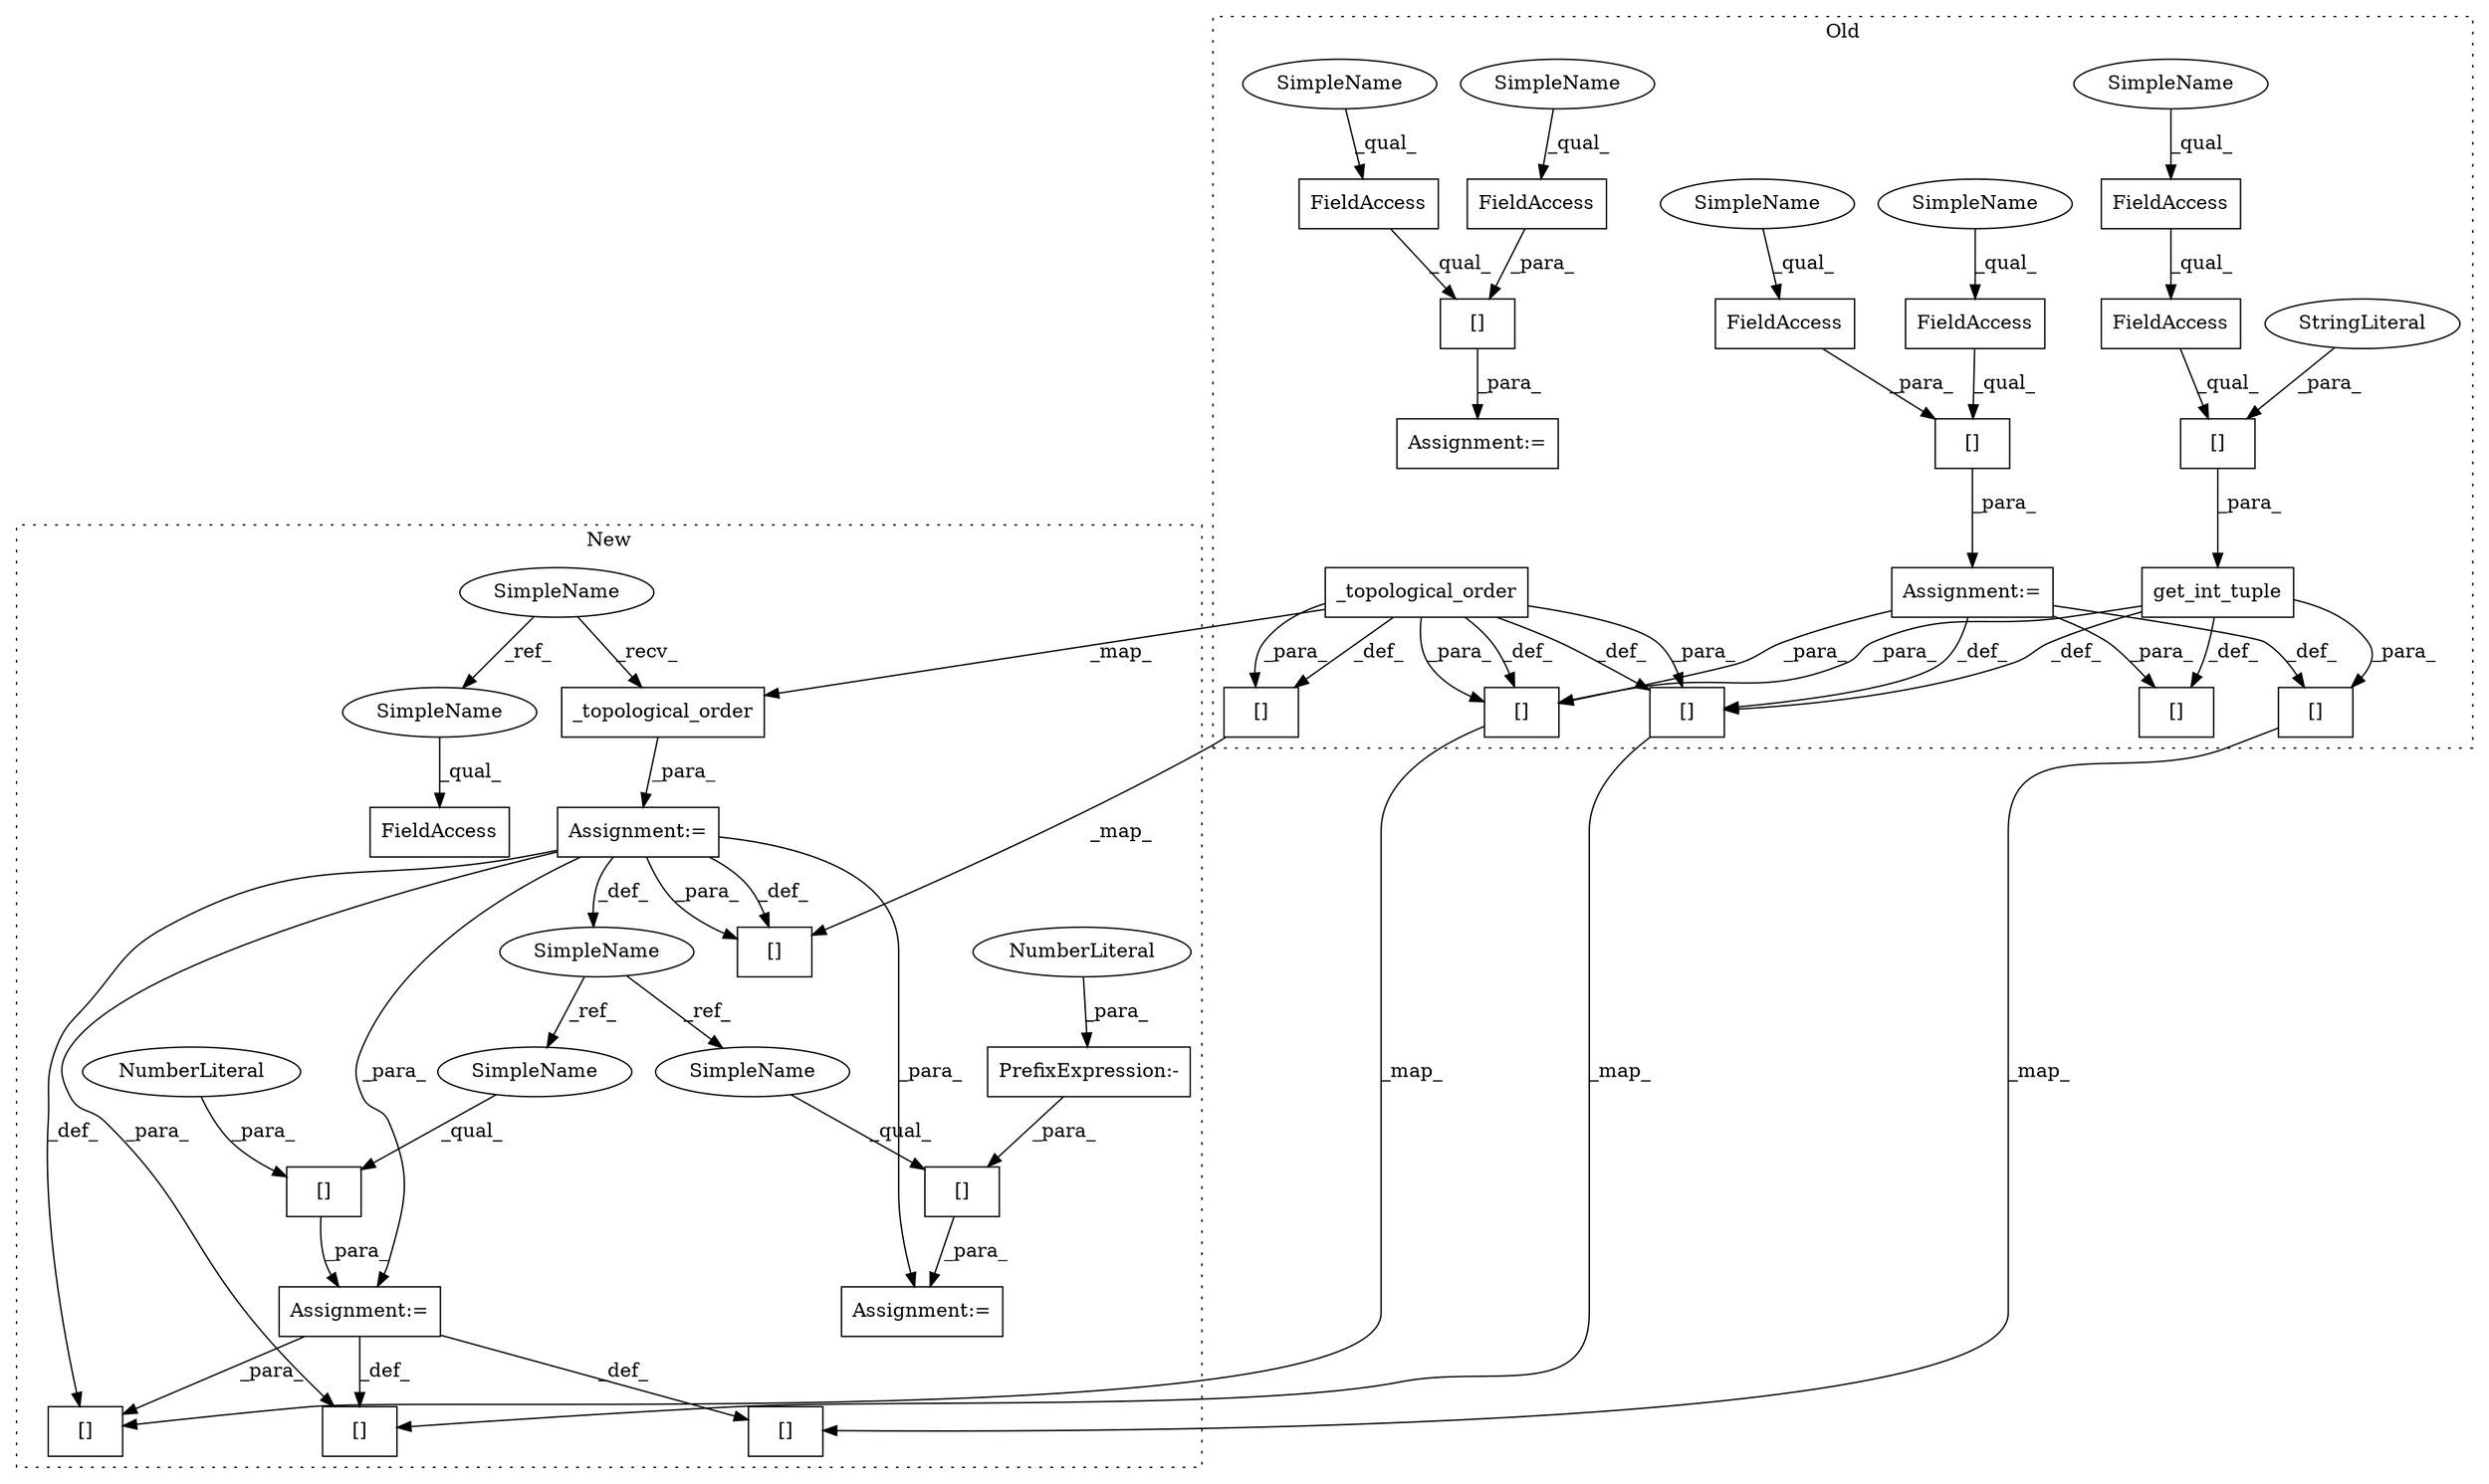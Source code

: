 digraph G {
subgraph cluster0 {
1 [label="_topological_order" a="32" s="22034" l="20" shape="box"];
3 [label="[]" a="2" s="22682,22704" l="11,1" shape="box"];
6 [label="FieldAccess" a="22" s="21697" l="15" shape="box"];
8 [label="[]" a="2" s="22648,22659" l="10,1" shape="box"];
9 [label="get_int_tuple" a="32" s="21631,21680" l="14,1" shape="box"];
10 [label="[]" a="2" s="22555,22581" l="17,1" shape="box"];
12 [label="FieldAccess" a="22" s="21645" l="10" shape="box"];
13 [label="[]" a="2" s="21925,21948" l="11,1" shape="box"];
19 [label="FieldAccess" a="22" s="21740" l="15" shape="box"];
20 [label="[]" a="2" s="21645,21679" l="17,1" shape="box"];
21 [label="FieldAccess" a="22" s="21645" l="16" shape="box"];
22 [label="[]" a="2" s="21740,21767" l="16,1" shape="box"];
23 [label="FieldAccess" a="22" s="21713" l="10" shape="box"];
24 [label="[]" a="2" s="21845,21863" l="10,1" shape="box"];
25 [label="FieldAccess" a="22" s="21756" l="11" shape="box"];
26 [label="[]" a="2" s="21697,21723" l="16,1" shape="box"];
29 [label="StringLiteral" a="45" s="21662" l="17" shape="ellipse"];
30 [label="Assignment:=" a="7" s="21696" l="1" shape="box"];
34 [label="Assignment:=" a="7" s="21739" l="1" shape="box"];
37 [label="SimpleName" a="42" s="21713" l="4" shape="ellipse"];
38 [label="SimpleName" a="42" s="21697" l="4" shape="ellipse"];
39 [label="SimpleName" a="42" s="21645" l="4" shape="ellipse"];
40 [label="SimpleName" a="42" s="21756" l="4" shape="ellipse"];
41 [label="SimpleName" a="42" s="21740" l="4" shape="ellipse"];
label = "Old";
style="dotted";
}
subgraph cluster1 {
2 [label="_topological_order" a="32" s="21739" l="20" shape="box"];
4 [label="[]" a="2" s="22728,22750" l="11,1" shape="box"];
5 [label="SimpleName" a="42" s="21379" l="4" shape="ellipse"];
7 [label="[]" a="2" s="22694,22705" l="10,1" shape="box"];
11 [label="[]" a="2" s="22601,22627" l="17,1" shape="box"];
14 [label="[]" a="2" s="21982,22005" l="11,1" shape="box"];
15 [label="FieldAccess" a="22" s="21696" l="16" shape="box"];
16 [label="[]" a="2" s="21808,21824" l="15,1" shape="box"];
17 [label="NumberLiteral" a="34" s="21823" l="1" shape="ellipse"];
18 [label="[]" a="2" s="21775,21792" l="15,1" shape="box"];
27 [label="SimpleName" a="42" s="21719" l="14" shape="ellipse"];
28 [label="Assignment:=" a="7" s="21733" l="1" shape="box"];
31 [label="Assignment:=" a="7" s="21807" l="1" shape="box"];
32 [label="PrefixExpression:-" a="38" s="21790" l="1" shape="box"];
33 [label="NumberLiteral" a="34" s="21791" l="1" shape="ellipse"];
35 [label="Assignment:=" a="7" s="21774" l="1" shape="box"];
36 [label="SimpleName" a="42" s="21696" l="4" shape="ellipse"];
42 [label="SimpleName" a="42" s="21808" l="14" shape="ellipse"];
43 [label="SimpleName" a="42" s="21775" l="14" shape="ellipse"];
label = "New";
style="dotted";
}
1 -> 10 [label="_def_"];
1 -> 3 [label="_para_"];
1 -> 3 [label="_def_"];
1 -> 8 [label="_para_"];
1 -> 8 [label="_def_"];
1 -> 2 [label="_map_"];
1 -> 10 [label="_para_"];
2 -> 28 [label="_para_"];
3 -> 4 [label="_map_"];
5 -> 2 [label="_recv_"];
5 -> 36 [label="_ref_"];
6 -> 26 [label="_qual_"];
8 -> 7 [label="_map_"];
9 -> 24 [label="_def_"];
9 -> 3 [label="_para_"];
9 -> 8 [label="_def_"];
9 -> 13 [label="_para_"];
10 -> 11 [label="_map_"];
12 -> 21 [label="_qual_"];
13 -> 14 [label="_map_"];
16 -> 31 [label="_para_"];
17 -> 16 [label="_para_"];
18 -> 35 [label="_para_"];
19 -> 22 [label="_qual_"];
20 -> 9 [label="_para_"];
21 -> 20 [label="_qual_"];
22 -> 34 [label="_para_"];
23 -> 26 [label="_para_"];
25 -> 22 [label="_para_"];
26 -> 30 [label="_para_"];
27 -> 42 [label="_ref_"];
27 -> 43 [label="_ref_"];
28 -> 35 [label="_para_"];
28 -> 4 [label="_def_"];
28 -> 11 [label="_def_"];
28 -> 27 [label="_def_"];
28 -> 7 [label="_para_"];
28 -> 11 [label="_para_"];
28 -> 31 [label="_para_"];
29 -> 20 [label="_para_"];
30 -> 3 [label="_para_"];
30 -> 13 [label="_def_"];
30 -> 24 [label="_para_"];
30 -> 8 [label="_def_"];
31 -> 14 [label="_def_"];
31 -> 4 [label="_para_"];
31 -> 7 [label="_def_"];
32 -> 18 [label="_para_"];
33 -> 32 [label="_para_"];
36 -> 15 [label="_qual_"];
37 -> 23 [label="_qual_"];
38 -> 6 [label="_qual_"];
39 -> 12 [label="_qual_"];
40 -> 25 [label="_qual_"];
41 -> 19 [label="_qual_"];
42 -> 16 [label="_qual_"];
43 -> 18 [label="_qual_"];
}